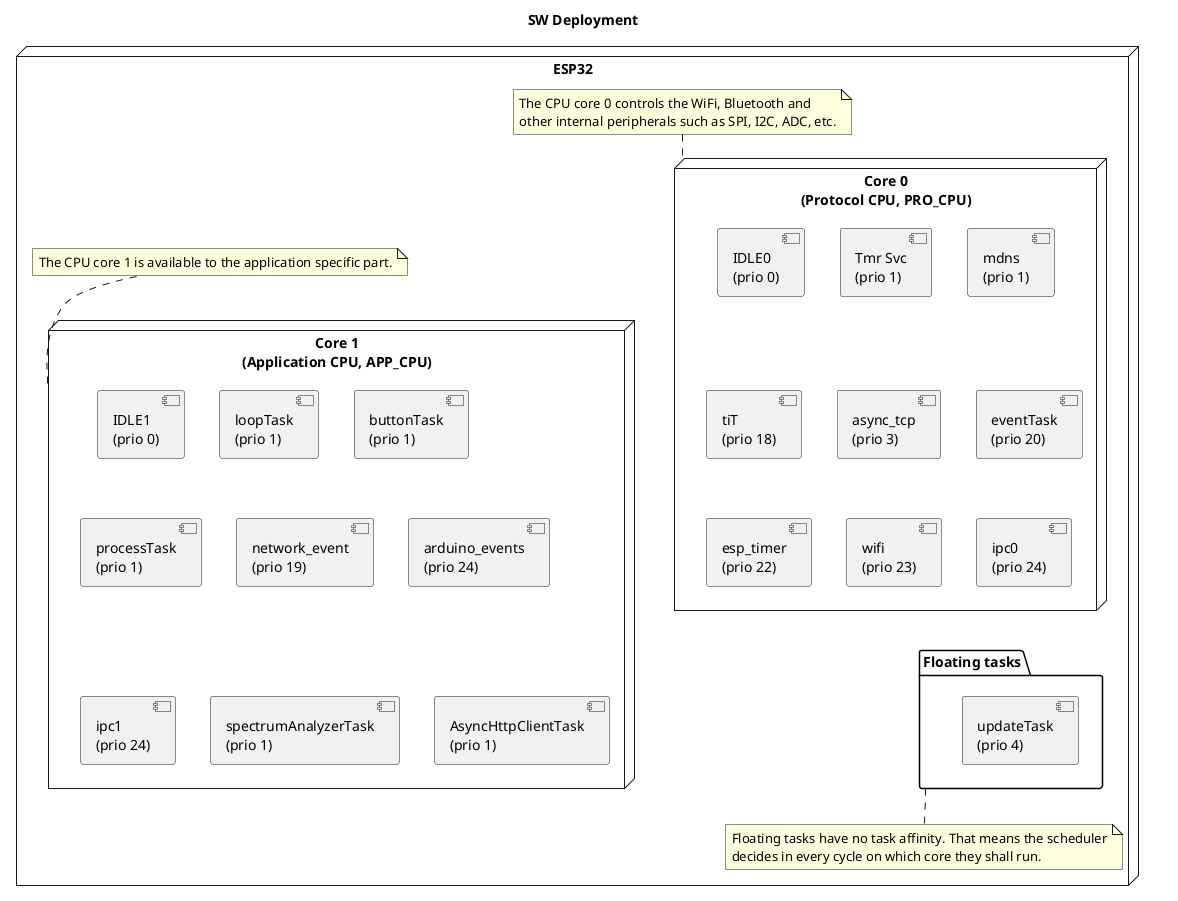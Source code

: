 @startuml

title SW Deployment

node "ESP32" {

    node "Core 0\n(Protocol CPU, PRO_CPU)" as proCpu {

        component "IDLE0\n(prio 0)" as idle1Task
        component "Tmr Svc\n(prio 1)" as tmrSvcTask
        component "mdns\n(prio 1)" as mdnsTask
        component "tiT\n(prio 18)" as tiTTask
        component "async_tcp\n(prio 3)" as asyncTcpTask
        component "eventTask\n(prio 20)" as eventTask
        component "esp_timer\n(prio 22)" as espTimerTask
        component "wifi\n(prio 23)" as wifiTask
        component "ipc0\n(prio 24)" as ipc0Task
    }

    node "Core 1\n(Application CPU, APP_CPU)" as appCpu {

        component "IDLE1\n(prio 0)" as idle0Task
        component "loopTask\n(prio 1)" as loopTask
        component "buttonTask\n(prio 1)" as buttonTask
        component "processTask\n(prio 1)" as processTask
        component "network_event\n(prio 19)" as networkEventTask

        component "arduino_events\n(prio 24)" as arduinoEvents

        component "ipc1\n(prio 24)" as ipc1Task
        component "spectrumAnalyzerTask\n(prio 1)" as spectrumAnalyzerTask
        component "AsyncHttpClientTask\n(prio 1)" as asyncHttpClientTask
    }

    package "Floating tasks" as floatingTasks {
        component "updateTask\n(prio 4)" as updateTask
    }

    note top of proCpu
        The CPU core 0 controls the WiFi, Bluetooth and
        other internal peripherals such as SPI, I2C, ADC, etc.
    end note

    note top of appCpu
        The CPU core 1 is available to the application specific part.
    end note

    note bottom of floatingTasks
        Floating tasks have no task affinity. That means the scheduler
        decides in every cycle on which core they shall run.
    end note

    proCpu -[hidden]- appCpu
    proCpu -[hidden]--- floatingTasks
}

@enduml